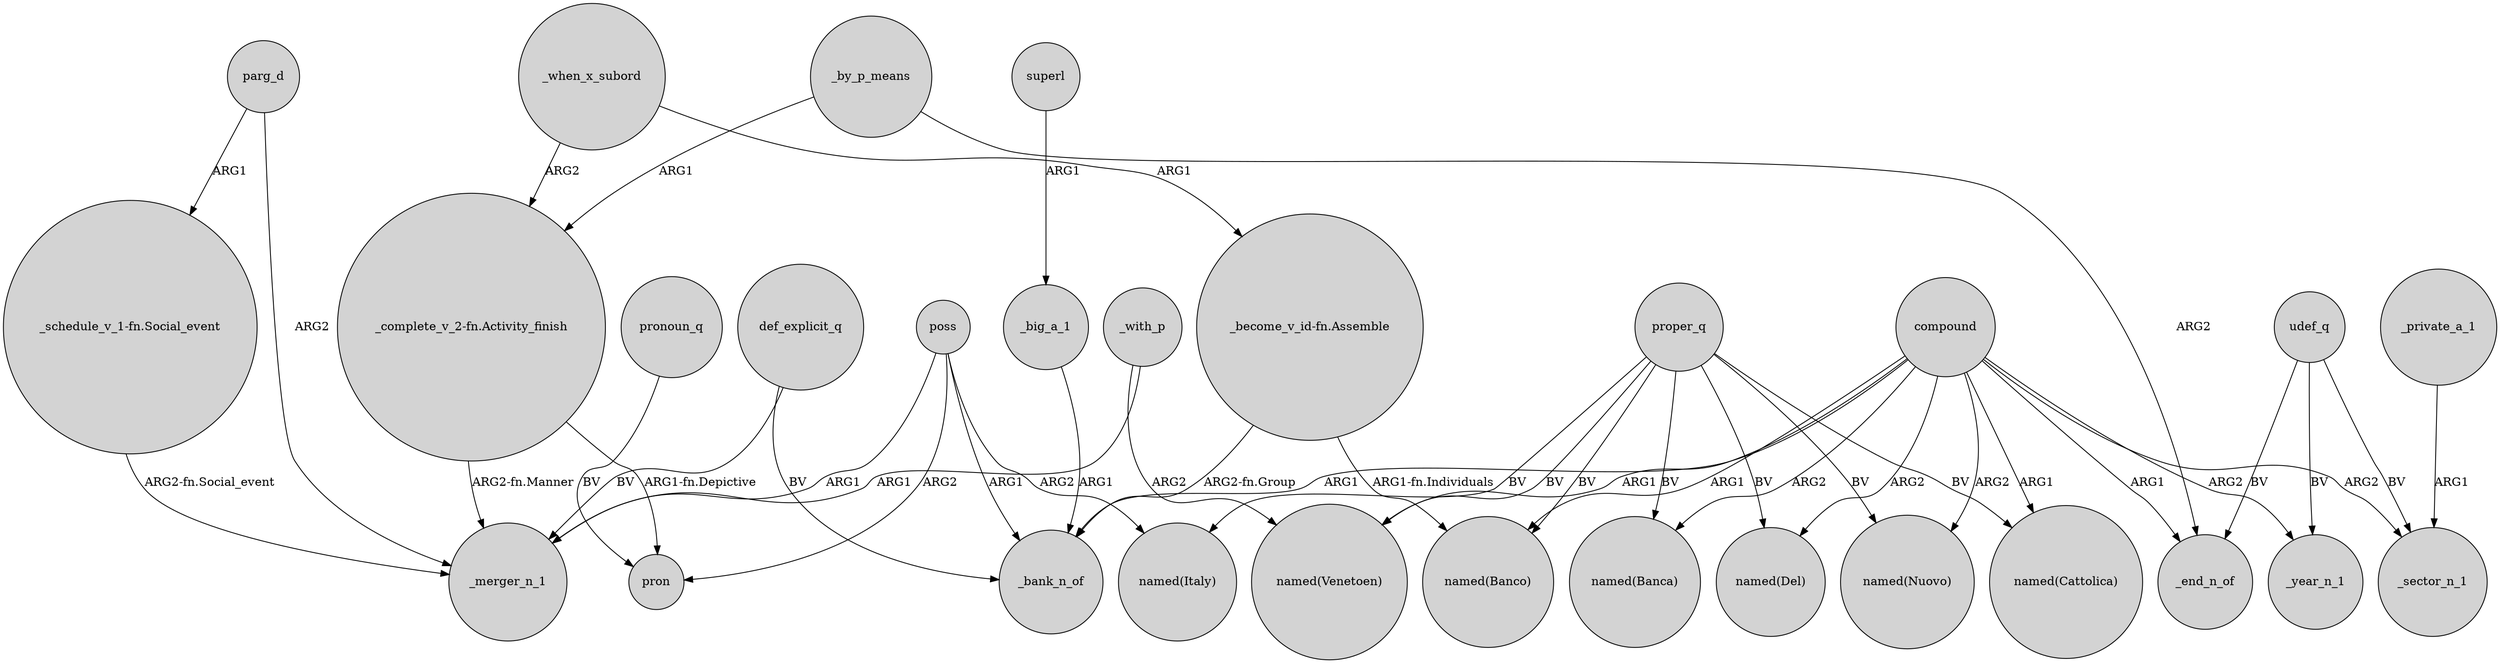 digraph {
	node [shape=circle style=filled]
	_when_x_subord -> "_complete_v_2-fn.Activity_finish" [label=ARG2]
	_when_x_subord -> "_become_v_id-fn.Assemble" [label=ARG1]
	_big_a_1 -> _bank_n_of [label=ARG1]
	"_complete_v_2-fn.Activity_finish" -> _merger_n_1 [label="ARG2-fn.Manner"]
	compound -> "named(Venetoen)" [label=ARG1]
	def_explicit_q -> _merger_n_1 [label=BV]
	poss -> _merger_n_1 [label=ARG1]
	def_explicit_q -> _bank_n_of [label=BV]
	compound -> _bank_n_of [label=ARG1]
	"_complete_v_2-fn.Activity_finish" -> pron [label="ARG1-fn.Depictive"]
	"_become_v_id-fn.Assemble" -> "named(Banco)" [label="ARG1-fn.Individuals"]
	udef_q -> _end_n_of [label=BV]
	compound -> "named(Cattolica)" [label=ARG1]
	compound -> _end_n_of [label=ARG1]
	proper_q -> "named(Banca)" [label=BV]
	proper_q -> "named(Nuovo)" [label=BV]
	_with_p -> "named(Venetoen)" [label=ARG2]
	udef_q -> _sector_n_1 [label=BV]
	_private_a_1 -> _sector_n_1 [label=ARG1]
	pronoun_q -> pron [label=BV]
	poss -> _bank_n_of [label=ARG1]
	poss -> pron [label=ARG2]
	compound -> _year_n_1 [label=ARG2]
	"_become_v_id-fn.Assemble" -> _bank_n_of [label="ARG2-fn.Group"]
	superl -> _big_a_1 [label=ARG1]
	_with_p -> _merger_n_1 [label=ARG1]
	proper_q -> "named(Del)" [label=BV]
	parg_d -> "_schedule_v_1-fn.Social_event" [label=ARG1]
	poss -> "named(Italy)" [label=ARG2]
	compound -> "named(Banca)" [label=ARG2]
	proper_q -> "named(Banco)" [label=BV]
	"_schedule_v_1-fn.Social_event" -> _merger_n_1 [label="ARG2-fn.Social_event"]
	udef_q -> _year_n_1 [label=BV]
	parg_d -> _merger_n_1 [label=ARG2]
	proper_q -> "named(Cattolica)" [label=BV]
	proper_q -> "named(Italy)" [label=BV]
	compound -> _sector_n_1 [label=ARG2]
	compound -> "named(Nuovo)" [label=ARG2]
	_by_p_means -> "_complete_v_2-fn.Activity_finish" [label=ARG1]
	compound -> "named(Del)" [label=ARG2]
	_by_p_means -> _end_n_of [label=ARG2]
	compound -> "named(Banco)" [label=ARG1]
	proper_q -> "named(Venetoen)" [label=BV]
}
